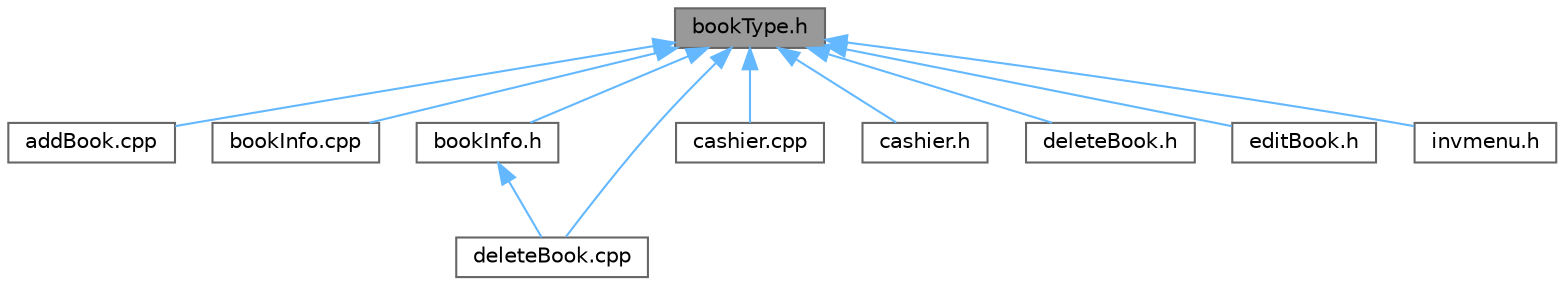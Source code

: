 digraph "bookType.h"
{
 // LATEX_PDF_SIZE
  bgcolor="transparent";
  edge [fontname=Helvetica,fontsize=10,labelfontname=Helvetica,labelfontsize=10];
  node [fontname=Helvetica,fontsize=10,shape=box,height=0.2,width=0.4];
  Node1 [label="bookType.h",height=0.2,width=0.4,color="gray40", fillcolor="grey60", style="filled", fontcolor="black",tooltip="Book inventory item class."];
  Node1 -> Node2 [dir="back",color="steelblue1",style="solid"];
  Node2 [label="addBook.cpp",height=0.2,width=0.4,color="grey40", fillcolor="white", style="filled",URL="$addBook_8cpp.html",tooltip="Implementation of the book addition module for Serendipity Booksellers."];
  Node1 -> Node3 [dir="back",color="steelblue1",style="solid"];
  Node3 [label="bookInfo.cpp",height=0.2,width=0.4,color="grey40", fillcolor="white", style="filled",URL="$bookInfo_8cpp.html",tooltip="Implementation of the book information display module for Serendipity Booksellers."];
  Node1 -> Node4 [dir="back",color="steelblue1",style="solid"];
  Node4 [label="bookInfo.h",height=0.2,width=0.4,color="grey40", fillcolor="white", style="filled",URL="$bookInfo_8h.html",tooltip="Header file for the book information display module."];
  Node4 -> Node5 [dir="back",color="steelblue1",style="solid"];
  Node5 [label="deleteBook.cpp",height=0.2,width=0.4,color="grey40", fillcolor="white", style="filled",URL="$deleteBook_8cpp.html",tooltip="Implementation of the book deletion module for Serendipity Booksellers."];
  Node1 -> Node6 [dir="back",color="steelblue1",style="solid"];
  Node6 [label="cashier.cpp",height=0.2,width=0.4,color="grey40", fillcolor="white", style="filled",URL="$cashier_8cpp.html",tooltip="Implementation of the cashier module for Serendipity Booksellers."];
  Node1 -> Node7 [dir="back",color="steelblue1",style="solid"];
  Node7 [label="cashier.h",height=0.2,width=0.4,color="grey40", fillcolor="white", style="filled",URL="$cashier_8h.html",tooltip="Header file for the cashier module of Serendipity Booksellers."];
  Node1 -> Node5 [dir="back",color="steelblue1",style="solid"];
  Node1 -> Node8 [dir="back",color="steelblue1",style="solid"];
  Node8 [label="deleteBook.h",height=0.2,width=0.4,color="grey40", fillcolor="white", style="filled",URL="$deleteBook_8h_source.html",tooltip=" "];
  Node1 -> Node9 [dir="back",color="steelblue1",style="solid"];
  Node9 [label="editBook.h",height=0.2,width=0.4,color="grey40", fillcolor="white", style="filled",URL="$editBook_8h_source.html",tooltip=" "];
  Node1 -> Node10 [dir="back",color="steelblue1",style="solid"];
  Node10 [label="invmenu.h",height=0.2,width=0.4,color="grey40", fillcolor="white", style="filled",URL="$invmenu_8h_source.html",tooltip=" "];
}
